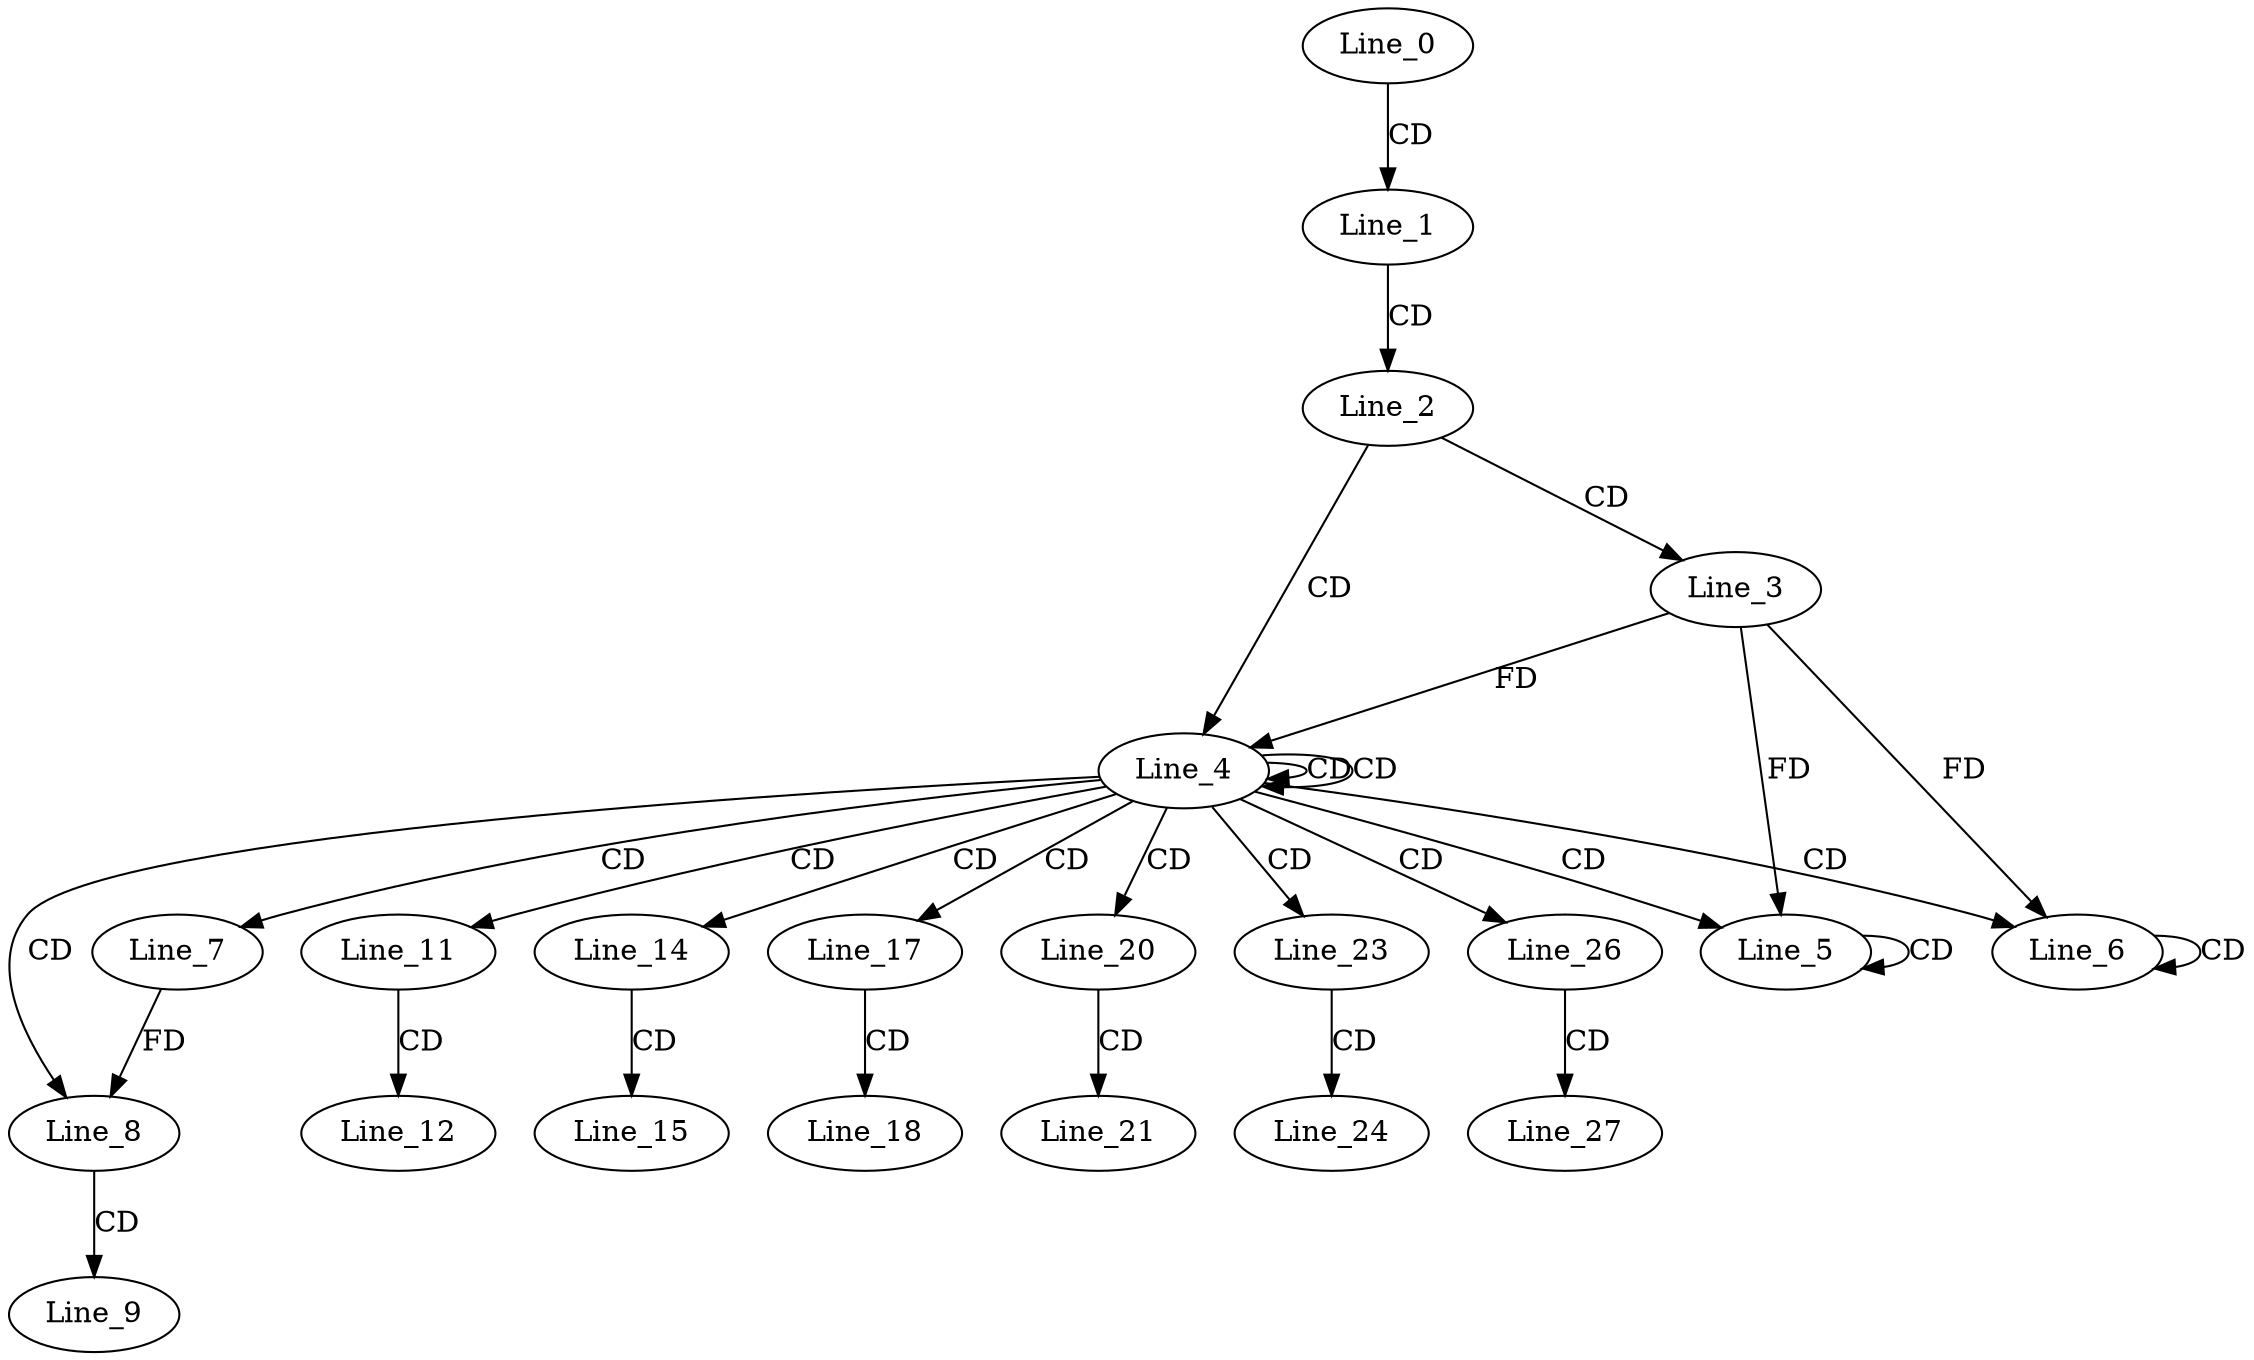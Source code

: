 digraph G {
  Line_0;
  Line_1;
  Line_2;
  Line_3;
  Line_4;
  Line_4;
  Line_5;
  Line_5;
  Line_6;
  Line_6;
  Line_7;
  Line_8;
  Line_9;
  Line_11;
  Line_12;
  Line_14;
  Line_15;
  Line_17;
  Line_18;
  Line_20;
  Line_21;
  Line_23;
  Line_24;
  Line_26;
  Line_27;
  Line_0 -> Line_1 [ label="CD" ];
  Line_1 -> Line_2 [ label="CD" ];
  Line_2 -> Line_3 [ label="CD" ];
  Line_2 -> Line_4 [ label="CD" ];
  Line_4 -> Line_4 [ label="CD" ];
  Line_4 -> Line_4 [ label="CD" ];
  Line_3 -> Line_4 [ label="FD" ];
  Line_4 -> Line_5 [ label="CD" ];
  Line_5 -> Line_5 [ label="CD" ];
  Line_3 -> Line_5 [ label="FD" ];
  Line_4 -> Line_6 [ label="CD" ];
  Line_6 -> Line_6 [ label="CD" ];
  Line_3 -> Line_6 [ label="FD" ];
  Line_4 -> Line_7 [ label="CD" ];
  Line_4 -> Line_8 [ label="CD" ];
  Line_7 -> Line_8 [ label="FD" ];
  Line_8 -> Line_9 [ label="CD" ];
  Line_4 -> Line_11 [ label="CD" ];
  Line_11 -> Line_12 [ label="CD" ];
  Line_4 -> Line_14 [ label="CD" ];
  Line_14 -> Line_15 [ label="CD" ];
  Line_4 -> Line_17 [ label="CD" ];
  Line_17 -> Line_18 [ label="CD" ];
  Line_4 -> Line_20 [ label="CD" ];
  Line_20 -> Line_21 [ label="CD" ];
  Line_4 -> Line_23 [ label="CD" ];
  Line_23 -> Line_24 [ label="CD" ];
  Line_4 -> Line_26 [ label="CD" ];
  Line_26 -> Line_27 [ label="CD" ];
}
